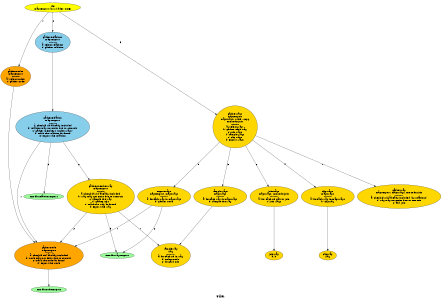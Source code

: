 // sudo apt-get install graphviz
// sudo apt-get install xdot
// xdot tiler.dot
digraph TILER
{
	label="Tiler";
	fontsize=20;
	size="3,2";
	ratio=fill;

	osmdb_node_export     [fillcolor=palegreen, style=filled];
	osmdb_way_export      [fillcolor=palegreen, style=filled];
	osmdb_relation_export [fillcolor=palegreen, style=filled];
	tile                  [fillcolor=yellow,    style=filled, label="tile\nmap_export: [n|w|r]id=>ONE"];
	gatherNodes           [fillcolor=orange,    style=filled, label="gatherNodes\nmap_export\n----------\na) select nodes\nb) gather node"];
	gatherNode            [fillcolor=orange,    style=filled, label="gatherNode\nmap_export\n----------\na) check if nid already included\nb) node may not exist due to osmosis\nc) mark the node as found\nd) export the node"];
	gatherMemberWay       [fillcolor=gold,      style=filled, label="gatherMemberWay\nmap_export\n----------\na) check if wid already included\nb) way may not exist due to osmosis\nc) sample the way\nd) gather nds\ne) mark the way as found\nf) export the way"];
	gatherWays            [fillcolor=gold,      style=filled, label="gatherWays\nmap_export\nmap_ways: wid=>copy\nmm_nds_join\n----------\na) select ways\nb) gather each way\nc) join ways\nd) sample ways\ne) clip ways\nf) export ways"];
	gatherWay             [fillcolor=gold,      style=filled, label="gatherWay\nmap_export, map_ways, mm_nds_join\n----------\na) check if wid already included (by relations)\nb) way may not exist due to osmosis\nc) add join"];
	sampleWays            [fillcolor=gold,      style=filled, label="sampleWays\nmap_ways\n----------\na) foreach way in map_ways\nb) sample the way"];
	sampleWay             [fillcolor=gold,      style=filled, label="sampleWay\nway\n----------\na) foreach nd in way\nb) select node\nc) discard nds"];
	clipWays              [fillcolor=gold,      style=filled, label="clipWays\nmap_ways\n----------\na) foreach way in map_ways\nb) clipWay"];
	clipWay               [fillcolor=gold,      style=filled, label="clipWay\nway"];
	joinWays              [fillcolor=gold,      style=filled, label="joinWays\nmap_ways, mm_nds_join\n----------\na) for each nd pair in join\nb) join ways"];
	exportWays            [fillcolor=gold,      style=filled, label="exportWays\nmap_export, map_ways\n----------\na) foreach way in map_ways\nb) gather node"];
	joinWay               [fillcolor=gold,      style=filled, label="joinWay\na, b"];
	gatherRelations       [fillcolor=skyblue,   style=filled, label="gatherRelations\nmap_export\n----------\na) select relations\nb) gather relation"];
	gatherRelation        [fillcolor=skyblue,   style=filled, label="gatherRelation\nmap_export\n----------\na) check if rid already included\nb) relation may not exist due to osmosis\nc) gather members (nodes/ways)\nd) mark the relation as found\ne) export the relation"];

	tile            -> gatherNodes     [label="1"];
	tile            -> gatherRelations [label="2"];
	tile            -> gatherWays      [label="3"];
	gatherWays      -> gatherWay       [label="1"];
	gatherWays      -> joinWays        [label="2"];
	gatherWays      -> sampleWays      [label="3"];
	gatherWays      -> clipWays        [label="4"];
	gatherWays      -> exportWays      [label="5"];
	sampleWays      -> sampleWay;
	joinWays        -> joinWay;
	clipWays        -> clipWay;
	gatherNodes     -> gatherNode;
	gatherRelations -> gatherRelation;
	gatherRelation  -> gatherNode            [label="1"];
	gatherRelation  -> gatherMemberWay       [label="2"];
	gatherRelation  -> osmdb_relation_export [label="3"];
	gatherMemberWay -> sampleWay             [label="1"];
	gatherMemberWay -> gatherNode            [label="2"];
	gatherMemberWay -> osmdb_way_export      [label="3"];
	exportWays      -> gatherNode            [label="1"];
	exportWays      -> osmdb_way_export      [label="2"];
	gatherNode      -> osmdb_node_export;
}
